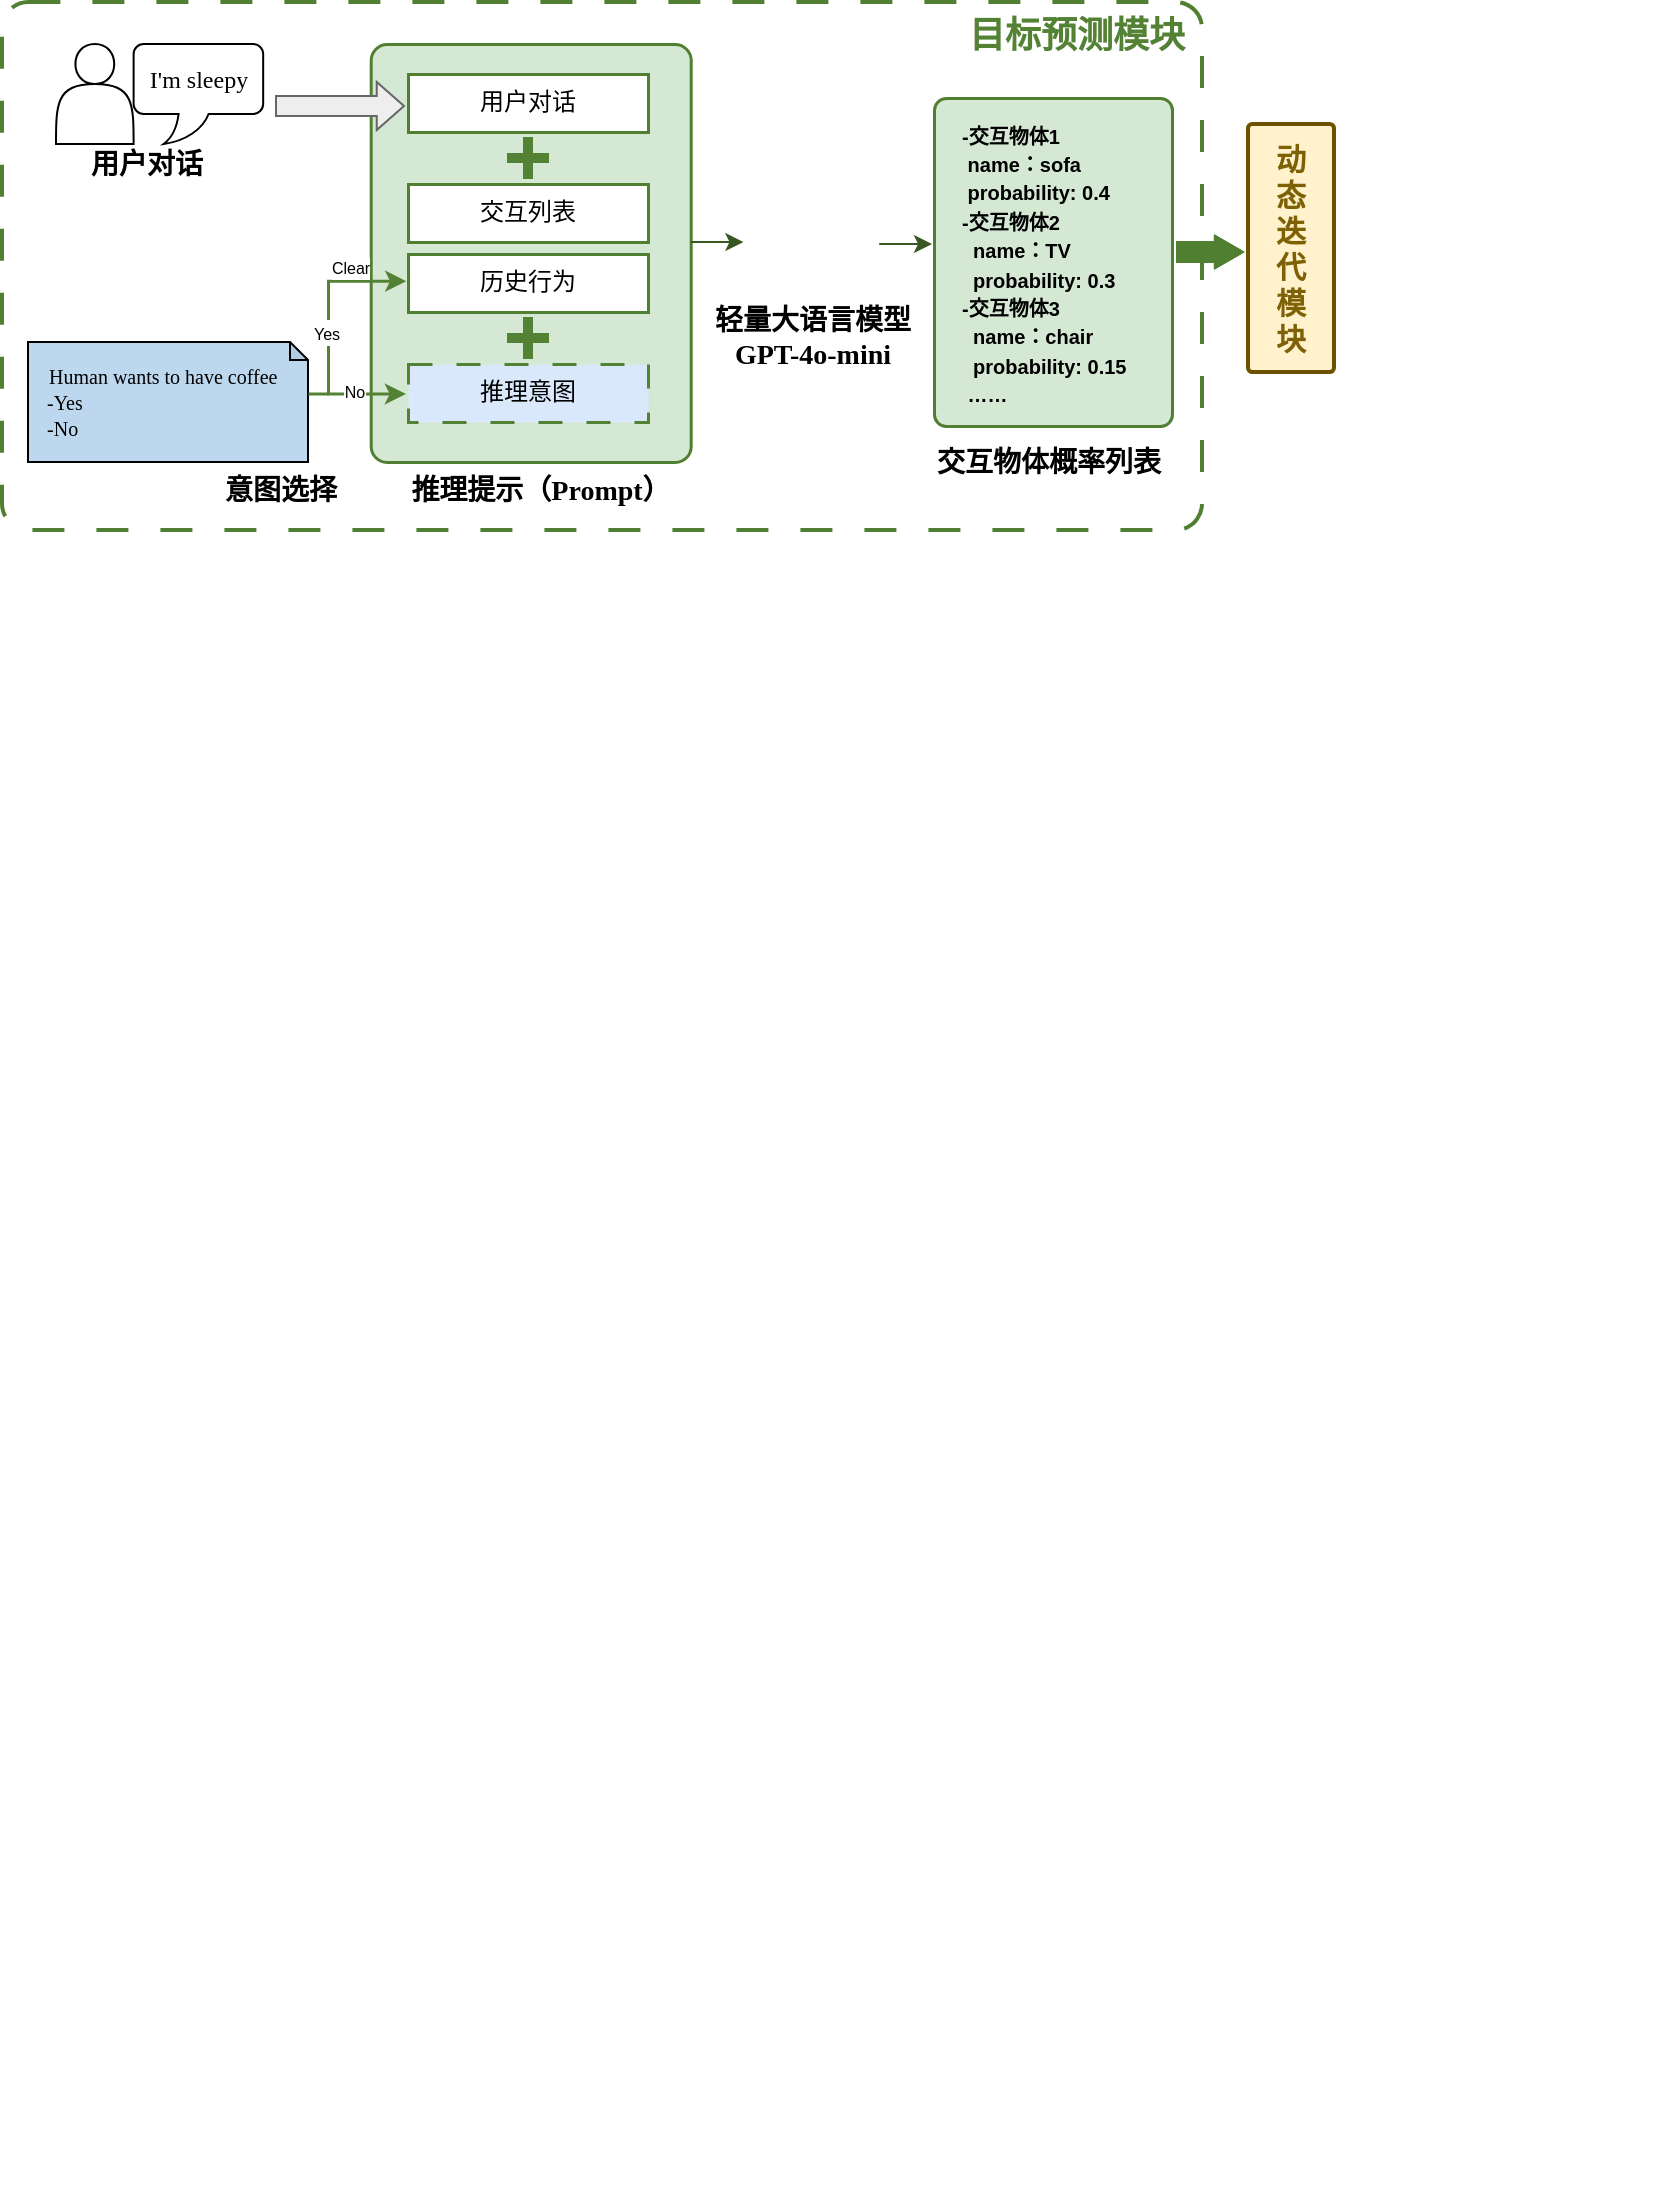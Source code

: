 <mxfile version="26.2.12">
  <diagram name="第 1 页" id="XD0qNdfzVpc5fez3cEbL">
    <mxGraphModel dx="1175" dy="751" grid="0" gridSize="10" guides="1" tooltips="1" connect="1" arrows="1" fold="1" page="1" pageScale="1" pageWidth="827" pageHeight="1169" math="0" shadow="0">
      <root>
        <mxCell id="0" />
        <mxCell id="1" parent="0" />
        <mxCell id="Pevi6lEuzVazkCSeS_fv-3" value="" style="group;movable=1;resizable=1;rotatable=1;deletable=1;editable=1;locked=0;connectable=1;" parent="1" vertex="1" connectable="0">
          <mxGeometry x="225" y="35" width="657.35" height="301" as="geometry" />
        </mxCell>
        <mxCell id="Pevi6lEuzVazkCSeS_fv-4" value="" style="rounded=1;arcSize=5;whiteSpace=wrap;html=1;fillColor=#d5e8d4;strokeColor=light-dark(#517f31, #446e2c);align=center;verticalAlign=middle;fontFamily=Helvetica;fontSize=12;fontColor=default;strokeWidth=1.5;movable=1;resizable=1;rotatable=1;deletable=1;editable=1;locked=0;connectable=1;" parent="Pevi6lEuzVazkCSeS_fv-3" vertex="1">
          <mxGeometry x="21.35" y="21" width="160" height="209" as="geometry" />
        </mxCell>
        <mxCell id="Pevi6lEuzVazkCSeS_fv-24" value="&lt;font face=&quot;Times New Roman&quot; style=&quot;font-size: 14px;&quot;&gt;&lt;b style=&quot;&quot;&gt;推理提示（Prompt）&lt;/b&gt;&lt;/font&gt;" style="text;html=1;align=center;verticalAlign=middle;resizable=1;points=[];autosize=1;strokeColor=none;fillColor=none;movable=1;rotatable=1;deletable=1;editable=1;locked=0;connectable=1;" parent="Pevi6lEuzVazkCSeS_fv-3" vertex="1">
          <mxGeometry x="31.353" y="230" width="150" height="30" as="geometry" />
        </mxCell>
        <mxCell id="Pevi6lEuzVazkCSeS_fv-19" value="" style="endArrow=classic;startArrow=classic;html=1;rounded=0;entryX=-0.009;entryY=0.46;entryDx=0;entryDy=0;entryPerimeter=0;exitX=0.005;exitY=0.558;exitDx=0;exitDy=0;exitPerimeter=0;strokeColor=light-dark(#548235, #ededed);edgeStyle=elbowEdgeStyle;strokeWidth=1.5;movable=1;resizable=1;rotatable=1;deletable=1;editable=1;locked=0;connectable=1;" parent="Pevi6lEuzVazkCSeS_fv-3" target="9R25x5qAeBOHMjVrGIi3-8" edge="1">
          <mxGeometry width="50" height="50" relative="1" as="geometry">
            <mxPoint x="38.78" y="195.74" as="sourcePoint" />
            <mxPoint x="37.87" y="121.37" as="targetPoint" />
            <Array as="points">
              <mxPoint y="171" />
            </Array>
          </mxGeometry>
        </mxCell>
        <mxCell id="Pevi6lEuzVazkCSeS_fv-20" value="&lt;font style=&quot;font-size: 8px;&quot;&gt;Yes&lt;/font&gt;" style="edgeLabel;html=1;align=center;verticalAlign=middle;resizable=1;points=[];movable=1;rotatable=1;deletable=1;editable=1;locked=0;connectable=1;" parent="Pevi6lEuzVazkCSeS_fv-19" vertex="1" connectable="0">
          <mxGeometry x="0.167" y="2" relative="1" as="geometry">
            <mxPoint x="1" y="8" as="offset" />
          </mxGeometry>
        </mxCell>
        <mxCell id="Pevi6lEuzVazkCSeS_fv-21" value="&lt;font style=&quot;font-size: 8px;&quot;&gt;No&lt;/font&gt;" style="edgeLabel;html=1;align=center;verticalAlign=middle;resizable=1;points=[];movable=1;rotatable=1;deletable=1;editable=1;locked=0;connectable=1;" parent="Pevi6lEuzVazkCSeS_fv-19" vertex="1" connectable="0">
          <mxGeometry x="-0.241" y="1" relative="1" as="geometry">
            <mxPoint x="14" y="10" as="offset" />
          </mxGeometry>
        </mxCell>
        <mxCell id="Pevi6lEuzVazkCSeS_fv-22" value="&lt;font style=&quot;font-size: 8px;&quot;&gt;Clear&lt;/font&gt;" style="edgeLabel;html=1;align=center;verticalAlign=middle;resizable=1;points=[];fontSize=9;movable=1;rotatable=1;deletable=1;editable=1;locked=0;connectable=1;" parent="Pevi6lEuzVazkCSeS_fv-19" vertex="1" connectable="0">
          <mxGeometry x="0.6" y="1" relative="1" as="geometry">
            <mxPoint x="-2" y="-6" as="offset" />
          </mxGeometry>
        </mxCell>
        <mxCell id="Pevi6lEuzVazkCSeS_fv-47" style="edgeStyle=orthogonalEdgeStyle;rounded=1;orthogonalLoop=1;jettySize=auto;html=1;fillColor=#1ba1e2;strokeColor=light-dark(#385723, #28ab6a);curved=0;movable=1;resizable=1;rotatable=1;deletable=1;editable=1;locked=0;connectable=1;" parent="Pevi6lEuzVazkCSeS_fv-3" edge="1">
          <mxGeometry relative="1" as="geometry">
            <mxPoint x="181.35" y="120" as="sourcePoint" />
            <mxPoint x="207.35" y="120" as="targetPoint" />
            <Array as="points">
              <mxPoint x="207.72" y="120.21" />
              <mxPoint x="207.72" y="120.21" />
            </Array>
          </mxGeometry>
        </mxCell>
        <mxCell id="Pevi6lEuzVazkCSeS_fv-45" value="" style="shape=singleArrow;whiteSpace=wrap;html=1;fillColor=light-dark(#eeeeee, #1a1a1a);strokeColor=#666666;gradientColor=none;arrowWidth=0.417;arrowSize=0.213;" parent="Pevi6lEuzVazkCSeS_fv-3" vertex="1">
          <mxGeometry x="-26" y="40" width="64" height="24" as="geometry" />
        </mxCell>
        <mxCell id="9R25x5qAeBOHMjVrGIi3-19" value="&lt;div&gt;&lt;font style=&quot;font-size: 10px;&quot;&gt;&lt;b&gt;&amp;nbsp; &amp;nbsp;&amp;nbsp;&lt;/b&gt;&lt;/font&gt;&lt;/div&gt;&lt;div&gt;&lt;b&gt;&lt;font style=&quot;font-size: 10px;&quot;&gt;&amp;nbsp;&lt;/font&gt;&lt;/b&gt;&lt;/div&gt;" style="rounded=1;arcSize=5;whiteSpace=wrap;html=1;fillColor=#d5e8d4;strokeColor=light-dark(#517f31, #446e2c);align=left;verticalAlign=middle;fontFamily=Helvetica;fontSize=12;fontColor=default;strokeWidth=1.5;movable=1;resizable=1;rotatable=1;deletable=1;editable=1;locked=0;connectable=1;" vertex="1" parent="Pevi6lEuzVazkCSeS_fv-3">
          <mxGeometry x="303" y="48" width="119" height="164" as="geometry" />
        </mxCell>
        <mxCell id="9R25x5qAeBOHMjVrGIi3-21" value="&lt;div style=&quot;&quot;&gt;&lt;div&gt;&lt;span style=&quot;font-size: 10px;&quot;&gt;&lt;b&gt;&lt;br&gt;&lt;/b&gt;&lt;/span&gt;&lt;/div&gt;&lt;b style=&quot;font-size: 10px; background-color: transparent; color: light-dark(rgb(0, 0, 0), rgb(255, 255, 255));&quot;&gt;-交互物体1&lt;/b&gt;&lt;br&gt;&lt;b style=&quot;background-color: transparent; color: light-dark(rgb(0, 0, 0), rgb(255, 255, 255)); font-size: 10px;&quot;&gt;&amp;nbsp;name：sof&lt;/b&gt;&lt;span style=&quot;background-color: transparent; color: light-dark(rgb(0, 0, 0), rgb(255, 255, 255)); font-size: 10px;&quot;&gt;&lt;b&gt;a&lt;/b&gt;&lt;/span&gt;&lt;br&gt;&lt;span style=&quot;background-color: transparent; color: light-dark(rgb(0, 0, 0), rgb(255, 255, 255)); font-size: 10px;&quot;&gt;&lt;b&gt;&amp;nbsp;probability: 0&lt;/b&gt;&lt;/span&gt;&lt;b style=&quot;background-color: transparent; color: light-dark(rgb(0, 0, 0), rgb(255, 255, 255)); font-size: 10px;&quot;&gt;.4&lt;/b&gt;&lt;br&gt;&lt;b style=&quot;font-size: 10px; background-color: transparent; color: light-dark(rgb(0, 0, 0), rgb(255, 255, 255));&quot;&gt;-交互物体2&lt;/b&gt;&lt;br&gt;&lt;b style=&quot;background-color: transparent; color: light-dark(rgb(0, 0, 0), rgb(255, 255, 255)); font-size: 10px;&quot;&gt;&amp;nbsp; name：TV&lt;/b&gt;&lt;br&gt;&lt;span style=&quot;background-color: transparent; color: light-dark(rgb(0, 0, 0), rgb(255, 255, 255)); font-size: 10px;&quot;&gt;&lt;b&gt;&amp;nbsp; probability: 0&lt;/b&gt;&lt;/span&gt;&lt;b style=&quot;background-color: transparent; color: light-dark(rgb(0, 0, 0), rgb(255, 255, 255)); font-size: 10px;&quot;&gt;.3&lt;/b&gt;&lt;br&gt;&lt;b style=&quot;font-size: 10px; background-color: transparent; color: light-dark(rgb(0, 0, 0), rgb(255, 255, 255));&quot;&gt;-交互物体3&lt;/b&gt;&lt;br&gt;&lt;b style=&quot;background-color: transparent; color: light-dark(rgb(0, 0, 0), rgb(255, 255, 255)); font-size: 10px;&quot;&gt;&amp;nbsp; name：chair&lt;/b&gt;&lt;br&gt;&lt;span style=&quot;background-color: transparent; color: light-dark(rgb(0, 0, 0), rgb(255, 255, 255)); font-size: 10px;&quot;&gt;&lt;b&gt;&amp;nbsp; probability: 0&lt;/b&gt;&lt;/span&gt;&lt;b style=&quot;background-color: transparent; color: light-dark(rgb(0, 0, 0), rgb(255, 255, 255)); font-size: 10px;&quot;&gt;.15&lt;/b&gt;&lt;/div&gt;&lt;b style=&quot;background-color: transparent; color: light-dark(rgb(0, 0, 0), rgb(255, 255, 255)); font-size: 10px;&quot;&gt;&amp;nbsp;……&lt;/b&gt;&lt;br&gt;&lt;div style=&quot;&quot;&gt;&lt;br&gt;&lt;/div&gt;" style="text;html=1;align=left;verticalAlign=middle;whiteSpace=wrap;rounded=0;" vertex="1" parent="Pevi6lEuzVazkCSeS_fv-3">
          <mxGeometry x="315" y="74" width="98" height="114" as="geometry" />
        </mxCell>
        <mxCell id="Pevi6lEuzVazkCSeS_fv-25" value="" style="group" parent="1" vertex="1" connectable="0">
          <mxGeometry x="427" y="109" width="367" height="232" as="geometry" />
        </mxCell>
        <mxCell id="Pevi6lEuzVazkCSeS_fv-1" value="" style="rounded=1;arcSize=5;whiteSpace=wrap;html=1;fillColor=none;strokeColor=light-dark(#517f31, #446e2c);dashed=1;dashPattern=8 8;strokeWidth=2;" parent="Pevi6lEuzVazkCSeS_fv-25" vertex="1">
          <mxGeometry x="-365" y="-74" width="600" height="264" as="geometry" />
        </mxCell>
        <mxCell id="Pevi6lEuzVazkCSeS_fv-26" value="" style="shape=image;html=1;verticalAlign=top;verticalLabelPosition=bottom;labelBackgroundColor=#ffffff;imageAspect=0;aspect=fixed;image=https://cdn0.iconfinder.com/data/icons/phosphor-light-vol-1/256/brain-light-128.png;imageBackground=none;imageBorder=none;movable=1;resizable=1;rotatable=1;deletable=1;editable=1;locked=0;connectable=1;" parent="Pevi6lEuzVazkCSeS_fv-25" vertex="1">
          <mxGeometry x="3.5" y="7.5" width="73" height="73" as="geometry" />
        </mxCell>
        <mxCell id="Pevi6lEuzVazkCSeS_fv-27" value="" style="group;fontStyle=0;strokeWidth=1;movable=0;resizable=0;rotatable=0;deletable=0;editable=0;locked=1;connectable=0;" parent="Pevi6lEuzVazkCSeS_fv-25" vertex="1" connectable="0">
          <mxGeometry width="116.436" height="165" as="geometry" />
        </mxCell>
        <mxCell id="Pevi6lEuzVazkCSeS_fv-28" value="&lt;font style=&quot;font-size: 14px;&quot;&gt;&lt;font style=&quot;&quot; face=&quot;Times New Roman&quot;&gt;&lt;b style=&quot;&quot;&gt;轻量大语言模型&lt;/b&gt;&lt;/font&gt;&lt;br&gt;&lt;/font&gt;&lt;div&gt;&lt;font style=&quot;font-size: 14px;&quot; face=&quot;Times New Roman&quot;&gt;&lt;b style=&quot;&quot;&gt;GPT-4o-mini&lt;/b&gt;&lt;/font&gt;&lt;/div&gt;" style="text;html=1;align=center;verticalAlign=middle;resizable=1;points=[];autosize=1;strokeColor=none;fillColor=none;movable=1;rotatable=1;deletable=1;editable=1;locked=0;connectable=1;" parent="Pevi6lEuzVazkCSeS_fv-27" vertex="1">
          <mxGeometry x="-20.004" y="68.5" width="120" height="50" as="geometry" />
        </mxCell>
        <mxCell id="9R25x5qAeBOHMjVrGIi3-11" style="edgeStyle=orthogonalEdgeStyle;rounded=1;orthogonalLoop=1;jettySize=auto;html=1;fillColor=#1ba1e2;strokeColor=light-dark(#385723, #28ab6a);curved=0;movable=1;resizable=1;rotatable=1;deletable=1;editable=1;locked=0;connectable=1;" edge="1" parent="Pevi6lEuzVazkCSeS_fv-27">
          <mxGeometry relative="1" as="geometry">
            <mxPoint x="73.62" y="47" as="sourcePoint" />
            <mxPoint x="99.62" y="47" as="targetPoint" />
            <Array as="points">
              <mxPoint x="99.99" y="47.21" />
              <mxPoint x="99.99" y="47.21" />
            </Array>
          </mxGeometry>
        </mxCell>
        <mxCell id="9R25x5qAeBOHMjVrGIi3-20" value="&lt;font face=&quot;Times New Roman&quot;&gt;&lt;span style=&quot;font-size: 14px;&quot;&gt;&lt;b&gt;交互物体概率列表&lt;/b&gt;&lt;/span&gt;&lt;/font&gt;" style="text;html=1;align=center;verticalAlign=middle;resizable=1;points=[];autosize=1;strokeColor=none;fillColor=none;movable=1;rotatable=1;deletable=1;editable=1;locked=0;connectable=1;" vertex="1" parent="Pevi6lEuzVazkCSeS_fv-25">
          <mxGeometry x="93.003" y="142" width="130" height="29" as="geometry" />
        </mxCell>
        <mxCell id="Pevi6lEuzVazkCSeS_fv-58" value="" style="shape=flexArrow;endArrow=classic;html=1;rounded=0;fillColor=light-dark(#517f31, #2566a8);strokeColor=light-dark(#517f31, #ededed);endWidth=5.2;endSize=4.356;" parent="Pevi6lEuzVazkCSeS_fv-25" edge="1">
          <mxGeometry width="50" height="50" relative="1" as="geometry">
            <mxPoint x="222" y="51" as="sourcePoint" />
            <mxPoint x="256" y="51" as="targetPoint" />
            <Array as="points">
              <mxPoint x="232" y="51" />
            </Array>
          </mxGeometry>
        </mxCell>
        <mxCell id="9R25x5qAeBOHMjVrGIi3-17" value="" style="rounded=1;arcSize=5;whiteSpace=wrap;html=1;fillColor=#fff2cc;strokeColor=light-dark(#6D5100,#000000);strokeWidth=2;movable=1;resizable=1;rotatable=1;deletable=1;editable=1;locked=0;connectable=1;" vertex="1" parent="Pevi6lEuzVazkCSeS_fv-25">
          <mxGeometry x="258" y="-13" width="43" height="124" as="geometry" />
        </mxCell>
        <mxCell id="9R25x5qAeBOHMjVrGIi3-18" value="&lt;font face=&quot;Times New Roman&quot;&gt;&lt;span style=&quot;font-size: 15px;&quot;&gt;动&lt;/span&gt;&lt;/font&gt;&lt;div&gt;&lt;font face=&quot;Times New Roman&quot;&gt;&lt;span style=&quot;font-size: 15px;&quot;&gt;态&lt;/span&gt;&lt;/font&gt;&lt;/div&gt;&lt;div&gt;&lt;font face=&quot;Times New Roman&quot;&gt;&lt;span style=&quot;font-size: 15px;&quot;&gt;迭&lt;/span&gt;&lt;/font&gt;&lt;/div&gt;&lt;div&gt;&lt;font face=&quot;Times New Roman&quot;&gt;&lt;span style=&quot;font-size: 15px;&quot;&gt;代&lt;/span&gt;&lt;/font&gt;&lt;/div&gt;&lt;div&gt;&lt;font face=&quot;Times New Roman&quot;&gt;&lt;span style=&quot;font-size: 15px;&quot;&gt;模&lt;/span&gt;&lt;/font&gt;&lt;/div&gt;&lt;div&gt;&lt;font face=&quot;Times New Roman&quot;&gt;&lt;span style=&quot;font-size: 15px;&quot;&gt;块&lt;/span&gt;&lt;/font&gt;&lt;/div&gt;" style="text;html=1;align=center;verticalAlign=middle;resizable=1;points=[];autosize=1;strokeColor=none;fillColor=none;fontColor=light-dark(#7f6105, #69c195);fontStyle=1;movable=1;rotatable=1;deletable=1;editable=1;locked=0;connectable=1;" vertex="1" parent="Pevi6lEuzVazkCSeS_fv-25">
          <mxGeometry x="262.36" y="-11" width="33" height="120" as="geometry" />
        </mxCell>
        <mxCell id="Pevi6lEuzVazkCSeS_fv-38" value="" style="group;strokeWidth=24;" parent="1" vertex="1" connectable="0">
          <mxGeometry x="830" y="1000" width="60" height="131" as="geometry" />
        </mxCell>
        <mxCell id="Pevi6lEuzVazkCSeS_fv-39" value="&lt;span style=&quot;color: rgba(0, 0, 0, 0); font-family: monospace; font-size: 0px; text-align: start;&quot;&gt;%3CmxGraphModel%3E%3Croot%3E%3CmxCell%20id%3D%220%22%2F%3E%3CmxCell%20id%3D%221%22%20parent%3D%220%22%2F%3E%3CmxCell%20id%3D%222%22%20value%3D%22%26lt%3Bb%26gt%3BEnv.%20Prompt%26lt%3B%2Fb%26gt%3B%22%20style%3D%22text%3Bhtml%3D1%3Balign%3Dcenter%3BverticalAlign%3Dmiddle%3Bresizable%3D0%3Bpoints%3D%5B%5D%3Bautosize%3D1%3BstrokeColor%3Dnone%3BfillColor%3Dnone%3B%22%20vertex%3D%221%22%20parent%3D%221%22%3E%3CmxGeometry%20x%3D%22235%22%20y%3D%22265%22%20width%3D%2290%22%20height%3D%2230%22%20as%3D%22geometry%22%2F%3E%3C%2FmxCell%3E%3C%2Froot%3E%3C%2FmxGraphModel%3E&lt;/span&gt;" style="text;html=1;align=center;verticalAlign=middle;resizable=0;points=[];autosize=1;strokeColor=none;fillColor=none;fontStyle=4" parent="Pevi6lEuzVazkCSeS_fv-38" vertex="1">
          <mxGeometry x="-742.117" y="-505.782" width="20" height="30" as="geometry" />
        </mxCell>
        <mxCell id="9R25x5qAeBOHMjVrGIi3-3" value="&lt;font&gt;用户对话&lt;/font&gt;" style="rounded=0;whiteSpace=wrap;html=1;pointerEvents=0;align=center;verticalAlign=top;fontFamily=Helvetica;fontSize=12;fontColor=default;fillColor=default;gradientColor=none;strokeColor=light-dark(#517f31, #ededed);strokeWidth=1.5;movable=1;resizable=1;rotatable=1;deletable=1;editable=1;locked=0;connectable=1;" vertex="1" parent="1">
          <mxGeometry x="265" y="71" width="120" height="29" as="geometry" />
        </mxCell>
        <mxCell id="9R25x5qAeBOHMjVrGIi3-4" value="&lt;span style=&quot;line-height: 120%;&quot;&gt;&lt;font face=&quot;Helvetica&quot;&gt;交互列表&lt;/font&gt;&lt;/span&gt;" style="rounded=0;whiteSpace=wrap;html=1;pointerEvents=0;align=center;verticalAlign=top;fontFamily=Helvetica;fontSize=12;fontColor=default;fillColor=default;gradientColor=none;strokeColor=light-dark(#517f31, #ededed);strokeWidth=1.5;movable=1;resizable=1;rotatable=1;deletable=1;editable=1;locked=0;connectable=1;" vertex="1" parent="1">
          <mxGeometry x="265" y="126" width="120" height="29" as="geometry" />
        </mxCell>
        <mxCell id="9R25x5qAeBOHMjVrGIi3-6" value="" style="shape=cross;whiteSpace=wrap;html=1;fillColor=light-dark(#548235, #ededed);strokeColor=light-dark(#548235, #ededed);aspect=fixed;movable=1;resizable=1;rotatable=1;deletable=1;editable=1;locked=0;connectable=1;" vertex="1" parent="1">
          <mxGeometry x="315" y="103" width="20" height="20" as="geometry" />
        </mxCell>
        <mxCell id="9R25x5qAeBOHMjVrGIi3-8" value="&lt;span style=&quot;line-height: 120%;&quot;&gt;&lt;font face=&quot;Helvetica&quot;&gt;历史行为&lt;/font&gt;&lt;/span&gt;" style="rounded=0;whiteSpace=wrap;html=1;pointerEvents=0;align=center;verticalAlign=top;fontFamily=Helvetica;fontSize=12;fontColor=default;fillColor=default;gradientColor=none;strokeColor=light-dark(#517f31, #ededed);strokeWidth=1.5;movable=1;resizable=1;rotatable=1;deletable=1;editable=1;locked=0;connectable=1;" vertex="1" parent="1">
          <mxGeometry x="265" y="161" width="120" height="29" as="geometry" />
        </mxCell>
        <mxCell id="9R25x5qAeBOHMjVrGIi3-9" value="" style="shape=cross;whiteSpace=wrap;html=1;fillColor=light-dark(#548235, #ededed);strokeColor=light-dark(#548235, #ededed);aspect=fixed;movable=1;resizable=1;rotatable=1;deletable=1;editable=1;locked=0;connectable=1;" vertex="1" parent="1">
          <mxGeometry x="315" y="193" width="20" height="20" as="geometry" />
        </mxCell>
        <mxCell id="9R25x5qAeBOHMjVrGIi3-10" value="&lt;span style=&quot;line-height: 120%;&quot;&gt;&lt;font face=&quot;Helvetica&quot;&gt;推理意图&lt;/font&gt;&lt;/span&gt;" style="rounded=0;whiteSpace=wrap;html=1;pointerEvents=0;align=center;verticalAlign=top;fontFamily=Helvetica;fontSize=12;fillColor=#dae8fc;strokeColor=light-dark(#548235, #5c79a3);strokeWidth=1.5;dashed=1;dashPattern=8 8;movable=1;resizable=1;rotatable=1;deletable=1;editable=1;locked=0;connectable=1;" vertex="1" parent="1">
          <mxGeometry x="265" y="216" width="120" height="29" as="geometry" />
        </mxCell>
        <mxCell id="Pevi6lEuzVazkCSeS_fv-41" value="&lt;div style=&quot;line-height: 100%;&quot;&gt;&lt;span style=&quot;background-color: transparent; color: light-dark(rgb(0, 0, 0), rgb(255, 255, 255)); font-family: &amp;quot;Times New Roman&amp;quot;;&quot;&gt;&amp;nbsp; &lt;font style=&quot;font-size: 10px;&quot;&gt;&amp;nbsp;&lt;/font&gt;&lt;/span&gt;&lt;span style=&quot;background-color: transparent; color: light-dark(rgb(0, 0, 0), rgb(255, 255, 255)); font-family: &amp;quot;Times New Roman&amp;quot;;&quot;&gt;&lt;font style=&quot;font-size: 10px;&quot;&gt;Human wants to have coffee&lt;/font&gt;&lt;/span&gt;&lt;/div&gt;&lt;div style=&quot;line-height: 100%;&quot;&gt;&lt;span style=&quot;font-family: &amp;quot;Times New Roman&amp;quot;; background-color: transparent; color: light-dark(rgb(0, 0, 0), rgb(255, 255, 255));&quot;&gt;&lt;font style=&quot;font-size: 10px;&quot;&gt;&amp;nbsp; &amp;nbsp;-Yes&lt;/font&gt;&lt;/span&gt;&lt;/div&gt;&lt;div style=&quot;line-height: 100%;&quot;&gt;&lt;font style=&quot;font-size: 10px;&quot;&gt;&lt;span style=&quot;font-family: &amp;quot;Times New Roman&amp;quot;; background-color: transparent; color: light-dark(rgb(0, 0, 0), rgb(255, 255, 255));&quot;&gt;&amp;nbsp; &amp;nbsp;-&lt;/span&gt;&lt;span style=&quot;font-family: &amp;quot;Times New Roman&amp;quot;; background-color: transparent; color: light-dark(rgb(0, 0, 0), rgb(255, 255, 255));&quot;&gt;No&lt;/span&gt;&lt;/font&gt;&lt;/div&gt;" style="shape=note;whiteSpace=wrap;html=1;backgroundOutline=1;darkOpacity=0.05;align=left;size=9;fillColor=light-dark(#bdd7ee, #ededed);movable=1;resizable=1;rotatable=1;deletable=1;editable=1;locked=0;connectable=1;" parent="1" vertex="1">
          <mxGeometry x="75" y="205" width="140" height="60" as="geometry" />
        </mxCell>
        <mxCell id="Pevi6lEuzVazkCSeS_fv-42" value="&lt;font style=&quot;font-size: 14px;&quot; face=&quot;Times New Roman&quot;&gt;&lt;b style=&quot;&quot;&gt;意图选择&lt;/b&gt;&lt;/font&gt;" style="text;html=1;align=center;verticalAlign=middle;resizable=1;points=[];autosize=1;strokeColor=none;fillColor=none;movable=1;rotatable=1;deletable=1;editable=1;locked=0;connectable=1;" parent="1" vertex="1">
          <mxGeometry x="161.0" y="264.999" width="80" height="30" as="geometry" />
        </mxCell>
        <mxCell id="Pevi6lEuzVazkCSeS_fv-46" value="" style="endArrow=none;html=1;rounded=0;strokeColor=light-dark(#548235, #ededed);strokeWidth=1.5;movable=1;resizable=1;rotatable=1;deletable=1;editable=1;locked=0;connectable=1;" parent="1" edge="1">
          <mxGeometry width="50" height="50" relative="1" as="geometry">
            <mxPoint x="215" y="230.75" as="sourcePoint" />
            <mxPoint x="225" y="230.75" as="targetPoint" />
          </mxGeometry>
        </mxCell>
        <mxCell id="Pevi6lEuzVazkCSeS_fv-32" value="" style="shape=actor;whiteSpace=wrap;html=1;aspect=fixed;" parent="1" vertex="1">
          <mxGeometry x="89" y="56" width="38.81" height="50" as="geometry" />
        </mxCell>
        <mxCell id="Pevi6lEuzVazkCSeS_fv-33" value="&lt;font face=&quot;Times New Roman&quot;&gt;I&#39;m sleepy&lt;/font&gt;" style="whiteSpace=wrap;html=1;shape=mxgraph.basic.roundRectCallout;dx=30;dy=15;size=5;boundedLbl=1;" parent="1" vertex="1">
          <mxGeometry x="127.806" y="56" width="64.78" height="50" as="geometry" />
        </mxCell>
        <mxCell id="Pevi6lEuzVazkCSeS_fv-34" value="&lt;font face=&quot;Times New Roman&quot; style=&quot;font-size: 14px;&quot;&gt;&lt;b&gt;用户对话&lt;/b&gt;&lt;/font&gt;" style="text;html=1;align=center;verticalAlign=middle;resizable=0;points=[];autosize=1;strokeColor=none;fillColor=none;" parent="1" vertex="1">
          <mxGeometry x="96.8" y="102" width="74" height="29" as="geometry" />
        </mxCell>
        <mxCell id="Pevi6lEuzVazkCSeS_fv-43" value="&lt;font style=&quot;font-size: 18px;&quot; face=&quot;Times New Roman&quot;&gt;目标预测模块&lt;/font&gt;" style="text;html=1;align=center;verticalAlign=middle;resizable=0;points=[];autosize=1;strokeColor=none;fillColor=none;fontColor=light-dark(#548235, #69c195);fontStyle=1" parent="1" vertex="1">
          <mxGeometry x="536" y="35" width="126" height="34" as="geometry" />
        </mxCell>
      </root>
    </mxGraphModel>
  </diagram>
</mxfile>
